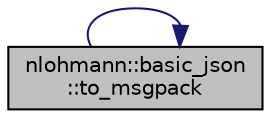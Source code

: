 digraph "nlohmann::basic_json::to_msgpack"
{
 // LATEX_PDF_SIZE
  edge [fontname="Helvetica",fontsize="10",labelfontname="Helvetica",labelfontsize="10"];
  node [fontname="Helvetica",fontsize="10",shape=record];
  rankdir="LR";
  Node1 [label="nlohmann::basic_json\l::to_msgpack",height=0.2,width=0.4,color="black", fillcolor="grey75", style="filled", fontcolor="black",tooltip="create a MessagePack serialization of a given JSON value"];
  Node1 -> Node1 [color="midnightblue",fontsize="10",style="solid",fontname="Helvetica"];
}
